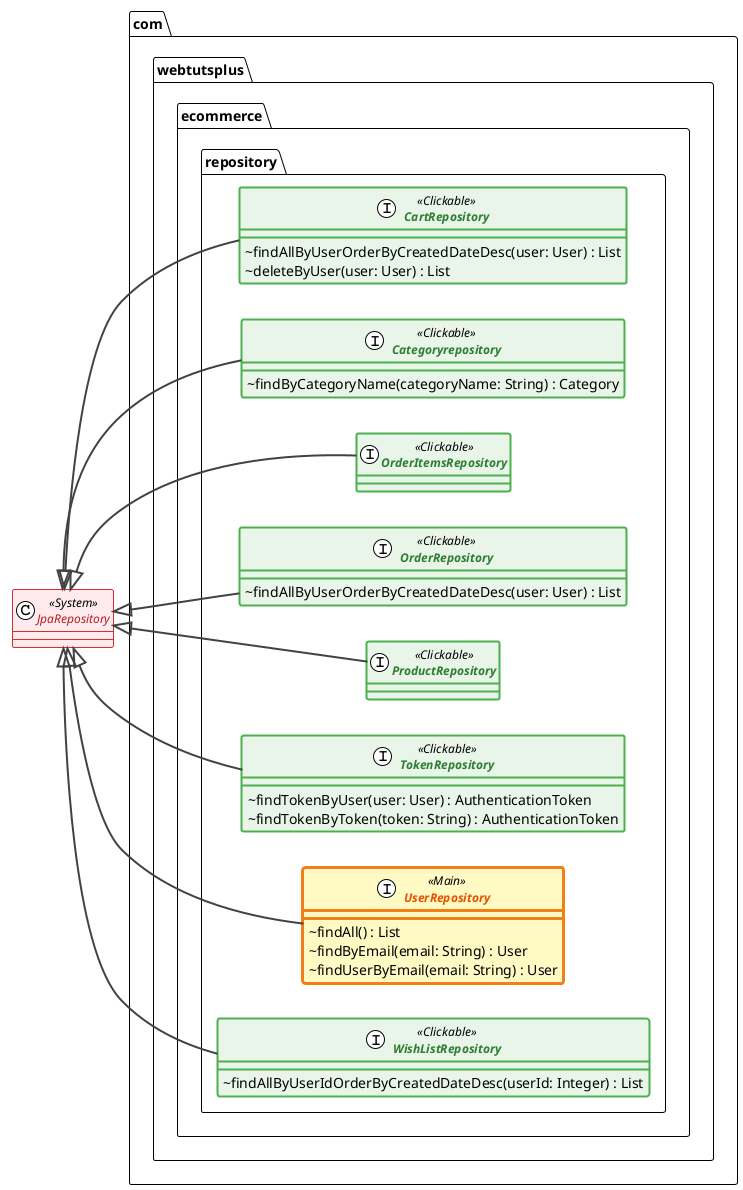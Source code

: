 @startuml
!theme plain
skinparam classAttributeIconSize 0
skinparam classFontSize 12
skinparam packageFontSize 14
skinparam backgroundColor #FFFFFF

' Enhanced styling similar to intersystems-objectscript-class-diagram-view
skinparam class {
    BackgroundColor #F8F9FA
    BorderColor #2E86AB
    FontColor #212529
    BorderThickness 2
    FontStyle bold
}

skinparam interface {
    BackgroundColor #E3F2FD
    BorderColor #1976D2
    FontColor #0D47A1
    BorderThickness 2
}

skinparam enum {
    BackgroundColor #FFF3E0
    BorderColor #F57C00
    FontColor #E65100
    BorderThickness 2
}

skinparam abstract {
    BackgroundColor #F3E5F5
    BorderColor #7B1FA2
    FontColor #4A148C
    BorderThickness 2
}

' Stereotype styles
skinparam class<<System>> {
    BackgroundColor #FFEBEE
    BorderColor #D32F2F
    FontColor #B71C1C
    BorderThickness 1
    FontStyle italic
}

skinparam class<<Clickable>> {
    BackgroundColor #E8F5E8
    BorderColor #4CAF50
    FontColor #2E7D32
    BorderThickness 2
}

skinparam class<<Main>> {
    BackgroundColor #FFF9C4
    BorderColor #F57F17
    FontColor #E65100
    BorderThickness 3
    FontStyle bold
}

' Support for combined stereotypes
skinparam interface<<clickable>> {
    BackgroundColor #E8F5E8
    BorderColor #4CAF50
    FontColor #2E7D32
    BorderThickness 2
}

skinparam interface<<main>> {
    BackgroundColor #FFF9C4
    BorderColor #F57F17
    FontColor #E65100
    BorderThickness 3
    FontStyle bold
}

skinparam arrow {
    Color #424242
    Thickness 2
}

left to right direction
scale max 1200 width

package "com.webtutsplus.ecommerce.repository" {
    interface CartRepository <<Clickable>> {
      ~findAllByUserOrderByCreatedDateDesc(user: User) : List
      ~deleteByUser(user: User) : List
    }

    interface Categoryrepository <<Clickable>> {
      ~findByCategoryName(categoryName: String) : Category
    }

    interface OrderItemsRepository <<Clickable>> {
    }

    interface OrderRepository <<Clickable>> {
      ~findAllByUserOrderByCreatedDateDesc(user: User) : List
    }

    interface ProductRepository <<Clickable>> {
    }

    interface TokenRepository <<Clickable>> {
      ~findTokenByUser(user: User) : AuthenticationToken
      ~findTokenByToken(token: String) : AuthenticationToken
    }

    interface UserRepository <<Main>> {
      ~findAll() : List
      ~findByEmail(email: String) : User
      ~findUserByEmail(email: String) : User
    }

    interface WishListRepository <<Clickable>> {
      ~findAllByUserIdOrderByCreatedDateDesc(userId: Integer) : List
    }
}

class JpaRepository <<System>>

JpaRepository <|-- CartRepository
JpaRepository <|-- Categoryrepository
JpaRepository <|-- OrderItemsRepository
JpaRepository <|-- OrderRepository
JpaRepository <|-- ProductRepository
JpaRepository <|-- TokenRepository
JpaRepository <|-- UserRepository
JpaRepository <|-- WishListRepository

@enduml
